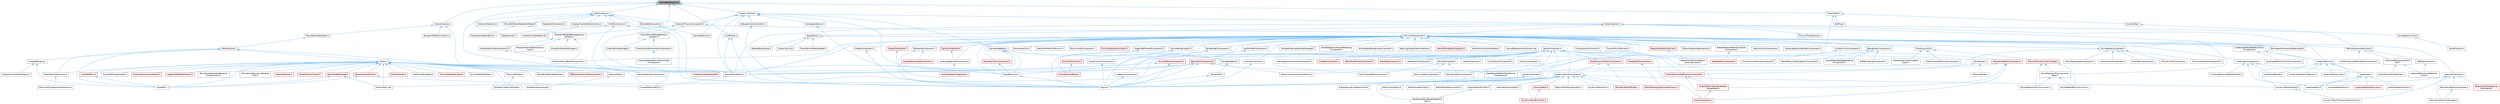 digraph "OnlineReplStructs.h"
{
 // INTERACTIVE_SVG=YES
 // LATEX_PDF_SIZE
  bgcolor="transparent";
  edge [fontname=Helvetica,fontsize=10,labelfontname=Helvetica,labelfontsize=10];
  node [fontname=Helvetica,fontsize=10,shape=box,height=0.2,width=0.4];
  Node1 [id="Node000001",label="OnlineReplStructs.h",height=0.2,width=0.4,color="gray40", fillcolor="grey60", style="filled", fontcolor="black",tooltip=" "];
  Node1 -> Node2 [id="edge1_Node000001_Node000002",dir="back",color="steelblue1",style="solid",tooltip=" "];
  Node2 [id="Node000002",label="DataChannel.h",height=0.2,width=0.4,color="grey40", fillcolor="white", style="filled",URL="$df/ded/DataChannel_8h.html",tooltip=" "];
  Node1 -> Node3 [id="edge2_Node000001_Node000003",dir="back",color="steelblue1",style="solid",tooltip=" "];
  Node3 [id="Node000003",label="EngineSharedPCH.h",height=0.2,width=0.4,color="grey40", fillcolor="white", style="filled",URL="$dc/dbb/EngineSharedPCH_8h.html",tooltip=" "];
  Node3 -> Node4 [id="edge3_Node000003_Node000004",dir="back",color="steelblue1",style="solid",tooltip=" "];
  Node4 [id="Node000004",label="UnrealEdSharedPCH.h",height=0.2,width=0.4,color="grey40", fillcolor="white", style="filled",URL="$d1/de6/UnrealEdSharedPCH_8h.html",tooltip=" "];
  Node1 -> Node5 [id="edge4_Node000001_Node000005",dir="back",color="steelblue1",style="solid",tooltip=" "];
  Node5 [id="Node000005",label="GameInstance.h",height=0.2,width=0.4,color="grey40", fillcolor="white", style="filled",URL="$df/d77/GameInstance_8h.html",tooltip=" "];
  Node5 -> Node6 [id="edge5_Node000005_Node000006",dir="back",color="steelblue1",style="solid",tooltip=" "];
  Node6 [id="Node000006",label="BlueprintPlatformLibrary.h",height=0.2,width=0.4,color="grey40", fillcolor="white", style="filled",URL="$da/d13/BlueprintPlatformLibrary_8h.html",tooltip=" "];
  Node5 -> Node3 [id="edge6_Node000005_Node000003",dir="back",color="steelblue1",style="solid",tooltip=" "];
  Node5 -> Node7 [id="edge7_Node000005_Node000007",dir="back",color="steelblue1",style="solid",tooltip=" "];
  Node7 [id="Node000007",label="PlayInEditorDataTypes.h",height=0.2,width=0.4,color="grey40", fillcolor="white", style="filled",URL="$d4/d0c/PlayInEditorDataTypes_8h.html",tooltip=" "];
  Node7 -> Node8 [id="edge8_Node000007_Node000008",dir="back",color="steelblue1",style="solid",tooltip=" "];
  Node8 [id="Node000008",label="EditorEngine.h",height=0.2,width=0.4,color="grey40", fillcolor="white", style="filled",URL="$da/d0c/EditorEngine_8h.html",tooltip=" "];
  Node8 -> Node9 [id="edge9_Node000008_Node000009",dir="back",color="steelblue1",style="solid",tooltip=" "];
  Node9 [id="Node000009",label="BookMarkTypeActions.h",height=0.2,width=0.4,color="grey40", fillcolor="white", style="filled",URL="$d0/d2f/BookMarkTypeActions_8h.html",tooltip=" "];
  Node9 -> Node10 [id="edge10_Node000009_Node000010",dir="back",color="steelblue1",style="solid",tooltip=" "];
  Node10 [id="Node000010",label="BookmarkSingleViewportActions.h",height=0.2,width=0.4,color="grey40", fillcolor="white", style="filled",URL="$d3/dd5/BookmarkSingleViewportActions_8h.html",tooltip=" "];
  Node8 -> Node11 [id="edge11_Node000008_Node000011",dir="back",color="steelblue1",style="solid",tooltip=" "];
  Node11 [id="Node000011",label="Editor.h",height=0.2,width=0.4,color="grey40", fillcolor="white", style="filled",URL="$de/d6e/Editor_8h.html",tooltip=" "];
  Node11 -> Node12 [id="edge12_Node000011_Node000012",dir="back",color="steelblue1",style="solid",tooltip=" "];
  Node12 [id="Node000012",label="AnimGraphNode_Base.h",height=0.2,width=0.4,color="red", fillcolor="#FFF0F0", style="filled",URL="$d0/dfb/AnimGraphNode__Base_8h.html",tooltip=" "];
  Node11 -> Node104 [id="edge13_Node000011_Node000104",dir="back",color="steelblue1",style="solid",tooltip=" "];
  Node104 [id="Node000104",label="AnimNodeEditModes.h",height=0.2,width=0.4,color="grey40", fillcolor="white", style="filled",URL="$db/dde/AnimNodeEditModes_8h.html",tooltip=" "];
  Node11 -> Node9 [id="edge14_Node000011_Node000009",dir="back",color="steelblue1",style="solid",tooltip=" "];
  Node11 -> Node105 [id="edge15_Node000011_Node000105",dir="back",color="steelblue1",style="solid",tooltip=" "];
  Node105 [id="Node000105",label="BrushBuilderDragDropOp.h",height=0.2,width=0.4,color="grey40", fillcolor="white", style="filled",URL="$d9/d56/BrushBuilderDragDropOp_8h.html",tooltip=" "];
  Node11 -> Node106 [id="edge16_Node000011_Node000106",dir="back",color="steelblue1",style="solid",tooltip=" "];
  Node106 [id="Node000106",label="DisplayClusterObjectRef.h",height=0.2,width=0.4,color="red", fillcolor="#FFF0F0", style="filled",URL="$d9/d87/DisplayClusterObjectRef_8h.html",tooltip=" "];
  Node11 -> Node114 [id="edge17_Node000011_Node000114",dir="back",color="steelblue1",style="solid",tooltip=" "];
  Node114 [id="Node000114",label="EdModeInteractiveToolsContext.h",height=0.2,width=0.4,color="red", fillcolor="#FFF0F0", style="filled",URL="$d7/da4/EdModeInteractiveToolsContext_8h.html",tooltip=" "];
  Node11 -> Node117 [id="edge18_Node000011_Node000117",dir="back",color="steelblue1",style="solid",tooltip=" "];
  Node117 [id="Node000117",label="EditorModeManager.h",height=0.2,width=0.4,color="red", fillcolor="#FFF0F0", style="filled",URL="$d9/dca/EditorModeManager_8h.html",tooltip=" "];
  Node117 -> Node116 [id="edge19_Node000117_Node000116",dir="back",color="steelblue1",style="solid",tooltip=" "];
  Node116 [id="Node000116",label="FractureTool.cpp",height=0.2,width=0.4,color="grey40", fillcolor="white", style="filled",URL="$dc/d9a/FractureTool_8cpp.html",tooltip=" "];
  Node117 -> Node121 [id="edge20_Node000117_Node000121",dir="back",color="steelblue1",style="solid",tooltip=" "];
  Node121 [id="Node000121",label="UnrealEd.h",height=0.2,width=0.4,color="grey40", fillcolor="white", style="filled",URL="$d2/d5f/UnrealEd_8h.html",tooltip=" "];
  Node11 -> Node124 [id="edge21_Node000011_Node000124",dir="back",color="steelblue1",style="solid",tooltip=" "];
  Node124 [id="Node000124",label="EditorViewportClient.h",height=0.2,width=0.4,color="red", fillcolor="#FFF0F0", style="filled",URL="$d4/d41/EditorViewportClient_8h.html",tooltip=" "];
  Node124 -> Node121 [id="edge22_Node000124_Node000121",dir="back",color="steelblue1",style="solid",tooltip=" "];
  Node124 -> Node4 [id="edge23_Node000124_Node000004",dir="back",color="steelblue1",style="solid",tooltip=" "];
  Node11 -> Node144 [id="edge24_Node000011_Node000144",dir="back",color="steelblue1",style="solid",tooltip=" "];
  Node144 [id="Node000144",label="ExportTextDragDropOp.h",height=0.2,width=0.4,color="grey40", fillcolor="white", style="filled",URL="$de/d5c/ExportTextDragDropOp_8h.html",tooltip=" "];
  Node11 -> Node145 [id="edge25_Node000011_Node000145",dir="back",color="steelblue1",style="solid",tooltip=" "];
  Node145 [id="Node000145",label="ExternalDirtyActorsTracker.h",height=0.2,width=0.4,color="red", fillcolor="#FFF0F0", style="filled",URL="$db/d89/ExternalDirtyActorsTracker_8h.html",tooltip=" "];
  Node11 -> Node116 [id="edge26_Node000011_Node000116",dir="back",color="steelblue1",style="solid",tooltip=" "];
  Node11 -> Node164 [id="edge27_Node000011_Node000164",dir="back",color="steelblue1",style="solid",tooltip=" "];
  Node164 [id="Node000164",label="GameModeInfoCustomizer.h",height=0.2,width=0.4,color="grey40", fillcolor="white", style="filled",URL="$d5/df3/GameModeInfoCustomizer_8h.html",tooltip=" "];
  Node11 -> Node165 [id="edge28_Node000011_Node000165",dir="back",color="steelblue1",style="solid",tooltip=" "];
  Node165 [id="Node000165",label="LegacyEdModeInterfaces.h",height=0.2,width=0.4,color="red", fillcolor="#FFF0F0", style="filled",URL="$da/d0a/LegacyEdModeInterfaces_8h.html",tooltip=" "];
  Node11 -> Node172 [id="edge29_Node000011_Node000172",dir="back",color="steelblue1",style="solid",tooltip=" "];
  Node172 [id="Node000172",label="MovieSceneDirectorBlueprint\lConditionUtils.h",height=0.2,width=0.4,color="grey40", fillcolor="white", style="filled",URL="$d4/d8a/MovieSceneDirectorBlueprintConditionUtils_8h.html",tooltip=" "];
  Node11 -> Node173 [id="edge30_Node000011_Node000173",dir="back",color="steelblue1",style="solid",tooltip=" "];
  Node173 [id="Node000173",label="MovieSceneDynamicBinding\lUtils.h",height=0.2,width=0.4,color="grey40", fillcolor="white", style="filled",URL="$df/dce/MovieSceneDynamicBindingUtils_8h.html",tooltip=" "];
  Node11 -> Node174 [id="edge31_Node000011_Node000174",dir="back",color="steelblue1",style="solid",tooltip=" "];
  Node174 [id="Node000174",label="PersonaModule.h",height=0.2,width=0.4,color="red", fillcolor="#FFF0F0", style="filled",URL="$de/d74/PersonaModule_8h.html",tooltip=" "];
  Node11 -> Node176 [id="edge32_Node000011_Node000176",dir="back",color="steelblue1",style="solid",tooltip=" "];
  Node176 [id="Node000176",label="SGraphPinNumSlider.h",height=0.2,width=0.4,color="red", fillcolor="#FFF0F0", style="filled",URL="$d5/d00/SGraphPinNumSlider_8h.html",tooltip=" "];
  Node11 -> Node178 [id="edge33_Node000011_Node000178",dir="back",color="steelblue1",style="solid",tooltip=" "];
  Node178 [id="Node000178",label="SGraphPinVector2DSlider.h",height=0.2,width=0.4,color="grey40", fillcolor="white", style="filled",URL="$d7/d05/SGraphPinVector2DSlider_8h.html",tooltip=" "];
  Node11 -> Node179 [id="edge34_Node000011_Node000179",dir="back",color="steelblue1",style="solid",tooltip=" "];
  Node179 [id="Node000179",label="SGraphPinVectorSlider.h",height=0.2,width=0.4,color="grey40", fillcolor="white", style="filled",URL="$dc/d38/SGraphPinVectorSlider_8h.html",tooltip=" "];
  Node11 -> Node180 [id="edge35_Node000011_Node000180",dir="back",color="steelblue1",style="solid",tooltip=" "];
  Node180 [id="Node000180",label="SVector2DSlider.h",height=0.2,width=0.4,color="grey40", fillcolor="white", style="filled",URL="$de/d67/SVector2DSlider_8h.html",tooltip=" "];
  Node180 -> Node178 [id="edge36_Node000180_Node000178",dir="back",color="steelblue1",style="solid",tooltip=" "];
  Node11 -> Node181 [id="edge37_Node000011_Node000181",dir="back",color="steelblue1",style="solid",tooltip=" "];
  Node181 [id="Node000181",label="SVector4Slider.h",height=0.2,width=0.4,color="red", fillcolor="#FFF0F0", style="filled",URL="$d4/dec/SVector4Slider_8h.html",tooltip=" "];
  Node11 -> Node183 [id="edge38_Node000011_Node000183",dir="back",color="steelblue1",style="solid",tooltip=" "];
  Node183 [id="Node000183",label="SVectorSlider.h",height=0.2,width=0.4,color="grey40", fillcolor="white", style="filled",URL="$d2/db5/SVectorSlider_8h.html",tooltip=" "];
  Node183 -> Node179 [id="edge39_Node000183_Node000179",dir="back",color="steelblue1",style="solid",tooltip=" "];
  Node11 -> Node184 [id="edge40_Node000011_Node000184",dir="back",color="steelblue1",style="solid",tooltip=" "];
  Node184 [id="Node000184",label="SubTrackEditorBase.h",height=0.2,width=0.4,color="grey40", fillcolor="white", style="filled",URL="$db/d33/SubTrackEditorBase_8h.html",tooltip=" "];
  Node11 -> Node121 [id="edge41_Node000011_Node000121",dir="back",color="steelblue1",style="solid",tooltip=" "];
  Node11 -> Node185 [id="edge42_Node000011_Node000185",dir="back",color="steelblue1",style="solid",tooltip=" "];
  Node185 [id="Node000185",label="UnrealEdMisc.h",height=0.2,width=0.4,color="red", fillcolor="#FFF0F0", style="filled",URL="$da/d70/UnrealEdMisc_8h.html",tooltip=" "];
  Node185 -> Node121 [id="edge43_Node000185_Node000121",dir="back",color="steelblue1",style="solid",tooltip=" "];
  Node11 -> Node4 [id="edge44_Node000011_Node000004",dir="back",color="steelblue1",style="solid",tooltip=" "];
  Node8 -> Node121 [id="edge45_Node000008_Node000121",dir="back",color="steelblue1",style="solid",tooltip=" "];
  Node8 -> Node244 [id="edge46_Node000008_Node000244",dir="back",color="steelblue1",style="solid",tooltip=" "];
  Node244 [id="Node000244",label="UnrealEdEngine.h",height=0.2,width=0.4,color="grey40", fillcolor="white", style="filled",URL="$d2/d51/UnrealEdEngine_8h.html",tooltip=" "];
  Node244 -> Node245 [id="edge47_Node000244_Node000245",dir="back",color="steelblue1",style="solid",tooltip=" "];
  Node245 [id="Node000245",label="DisplayClusterEditorEngine.h",height=0.2,width=0.4,color="grey40", fillcolor="white", style="filled",URL="$d3/d58/DisplayClusterEditorEngine_8h.html",tooltip=" "];
  Node244 -> Node121 [id="edge48_Node000244_Node000121",dir="back",color="steelblue1",style="solid",tooltip=" "];
  Node8 -> Node4 [id="edge49_Node000008_Node000004",dir="back",color="steelblue1",style="solid",tooltip=" "];
  Node1 -> Node246 [id="edge50_Node000001_Node000246",dir="back",color="steelblue1",style="solid",tooltip=" "];
  Node246 [id="Node000246",label="LocalPlayer.h",height=0.2,width=0.4,color="grey40", fillcolor="white", style="filled",URL="$d9/d4a/LocalPlayer_8h.html",tooltip=" "];
  Node246 -> Node247 [id="edge51_Node000246_Node000247",dir="back",color="steelblue1",style="solid",tooltip=" "];
  Node247 [id="Node000247",label="Engine.h",height=0.2,width=0.4,color="grey40", fillcolor="white", style="filled",URL="$d1/d34/Public_2Engine_8h.html",tooltip=" "];
  Node246 -> Node3 [id="edge52_Node000246_Node000003",dir="back",color="steelblue1",style="solid",tooltip=" "];
  Node1 -> Node248 [id="edge53_Node000001_Node000248",dir="back",color="steelblue1",style="solid",tooltip=" "];
  Node248 [id="Node000248",label="NetConnection.h",height=0.2,width=0.4,color="grey40", fillcolor="white", style="filled",URL="$d6/d03/NetConnection_8h.html",tooltip=" "];
  Node248 -> Node249 [id="edge54_Node000248_Node000249",dir="back",color="steelblue1",style="solid",tooltip=" "];
  Node249 [id="Node000249",label="ChildConnection.h",height=0.2,width=0.4,color="grey40", fillcolor="white", style="filled",URL="$de/dea/ChildConnection_8h.html",tooltip=" "];
  Node249 -> Node2 [id="edge55_Node000249_Node000002",dir="back",color="steelblue1",style="solid",tooltip=" "];
  Node249 -> Node247 [id="edge56_Node000249_Node000247",dir="back",color="steelblue1",style="solid",tooltip=" "];
  Node249 -> Node3 [id="edge57_Node000249_Node000003",dir="back",color="steelblue1",style="solid",tooltip=" "];
  Node248 -> Node250 [id="edge58_Node000248_Node000250",dir="back",color="steelblue1",style="solid",tooltip=" "];
  Node250 [id="Node000250",label="DemoNetConnection.h",height=0.2,width=0.4,color="grey40", fillcolor="white", style="filled",URL="$d7/d81/DemoNetConnection_8h.html",tooltip=" "];
  Node250 -> Node251 [id="edge59_Node000250_Node000251",dir="back",color="steelblue1",style="solid",tooltip=" "];
  Node251 [id="Node000251",label="DemoNetDriver.h",height=0.2,width=0.4,color="grey40", fillcolor="white", style="filled",URL="$df/df9/DemoNetDriver_8h.html",tooltip=" "];
  Node248 -> Node252 [id="edge60_Node000248_Node000252",dir="back",color="steelblue1",style="solid",tooltip=" "];
  Node252 [id="Node000252",label="DisplayClusterNetConnection.h",height=0.2,width=0.4,color="grey40", fillcolor="white", style="filled",URL="$d0/df0/DisplayClusterNetConnection_8h.html",tooltip=" "];
  Node252 -> Node253 [id="edge61_Node000252_Node000253",dir="back",color="steelblue1",style="solid",tooltip=" "];
  Node253 [id="Node000253",label="DisplayClusterNetDriver.h",height=0.2,width=0.4,color="grey40", fillcolor="white", style="filled",URL="$db/de1/DisplayClusterNetDriver_8h.html",tooltip=" "];
  Node248 -> Node247 [id="edge62_Node000248_Node000247",dir="back",color="steelblue1",style="solid",tooltip=" "];
  Node248 -> Node3 [id="edge63_Node000248_Node000003",dir="back",color="steelblue1",style="solid",tooltip=" "];
  Node248 -> Node254 [id="edge64_Node000248_Node000254",dir="back",color="steelblue1",style="solid",tooltip=" "];
  Node254 [id="Node000254",label="NetworkObjectList.h",height=0.2,width=0.4,color="grey40", fillcolor="white", style="filled",URL="$d5/d6a/NetworkObjectList_8h.html",tooltip=" "];
  Node248 -> Node255 [id="edge65_Node000248_Node000255",dir="back",color="steelblue1",style="solid",tooltip=" "];
  Node255 [id="Node000255",label="NetworkPhysicsComponent.h",height=0.2,width=0.4,color="grey40", fillcolor="white", style="filled",URL="$d5/dcb/NetworkPhysicsComponent_8h.html",tooltip=" "];
  Node255 -> Node256 [id="edge66_Node000255_Node000256",dir="back",color="steelblue1",style="solid",tooltip=" "];
  Node256 [id="Node000256",label="ChaosSimModuleManagerAsync\lCallback.h",height=0.2,width=0.4,color="grey40", fillcolor="white", style="filled",URL="$d7/dd0/ChaosSimModuleManagerAsyncCallback_8h.html",tooltip=" "];
  Node256 -> Node257 [id="edge67_Node000256_Node000257",dir="back",color="steelblue1",style="solid",tooltip=" "];
  Node257 [id="Node000257",label="ChaosSimModuleManager.h",height=0.2,width=0.4,color="grey40", fillcolor="white", style="filled",URL="$d7/dd1/ChaosSimModuleManager_8h.html",tooltip=" "];
  Node256 -> Node258 [id="edge68_Node000256_Node000258",dir="back",color="steelblue1",style="solid",tooltip=" "];
  Node258 [id="Node000258",label="ModularVehicleBaseComponent.h",height=0.2,width=0.4,color="grey40", fillcolor="white", style="filled",URL="$d3/dc7/ModularVehicleBaseComponent_8h.html",tooltip=" "];
  Node256 -> Node259 [id="edge69_Node000256_Node000259",dir="back",color="steelblue1",style="solid",tooltip=" "];
  Node259 [id="Node000259",label="ModularVehicleDefaultAsync\lInput.h",height=0.2,width=0.4,color="grey40", fillcolor="white", style="filled",URL="$d5/df8/ModularVehicleDefaultAsyncInput_8h.html",tooltip=" "];
  Node256 -> Node260 [id="edge70_Node000256_Node000260",dir="back",color="steelblue1",style="solid",tooltip=" "];
  Node260 [id="Node000260",label="ModularVehicleSimulationCU.h",height=0.2,width=0.4,color="grey40", fillcolor="white", style="filled",URL="$d8/d61/ModularVehicleSimulationCU_8h.html",tooltip=" "];
  Node260 -> Node258 [id="edge71_Node000260_Node000258",dir="back",color="steelblue1",style="solid",tooltip=" "];
  Node255 -> Node261 [id="edge72_Node000255_Node000261",dir="back",color="steelblue1",style="solid",tooltip=" "];
  Node261 [id="Node000261",label="ChaosVehicleManagerAsync\lCallback.h",height=0.2,width=0.4,color="grey40", fillcolor="white", style="filled",URL="$d4/dea/ChaosVehicleManagerAsyncCallback_8h.html",tooltip=" "];
  Node261 -> Node262 [id="edge73_Node000261_Node000262",dir="back",color="steelblue1",style="solid",tooltip=" "];
  Node262 [id="Node000262",label="ChaosVehicleManager.h",height=0.2,width=0.4,color="grey40", fillcolor="white", style="filled",URL="$d3/d70/ChaosVehicleManager_8h.html",tooltip=" "];
  Node261 -> Node263 [id="edge74_Node000261_Node000263",dir="back",color="steelblue1",style="solid",tooltip=" "];
  Node263 [id="Node000263",label="ChaosVehicleMovementComponent.h",height=0.2,width=0.4,color="grey40", fillcolor="white", style="filled",URL="$dc/dfc/ChaosVehicleMovementComponent_8h.html",tooltip=" "];
  Node263 -> Node264 [id="edge75_Node000263_Node000264",dir="back",color="steelblue1",style="solid",tooltip=" "];
  Node264 [id="Node000264",label="ChaosWheeledVehicleMovement\lComponent.h",height=0.2,width=0.4,color="grey40", fillcolor="white", style="filled",URL="$dc/d77/ChaosWheeledVehicleMovementComponent_8h.html",tooltip=" "];
  Node255 -> Node265 [id="edge76_Node000255_Node000265",dir="back",color="steelblue1",style="solid",tooltip=" "];
  Node265 [id="Node000265",label="MoverNetworkPhysicsLiaison\lBase.h",height=0.2,width=0.4,color="grey40", fillcolor="white", style="filled",URL="$d6/d54/MoverNetworkPhysicsLiaisonBase_8h.html",tooltip=" "];
  Node265 -> Node266 [id="edge77_Node000265_Node000266",dir="back",color="steelblue1",style="solid",tooltip=" "];
  Node266 [id="Node000266",label="MoverNetworkPhysicsLiaison.h",height=0.2,width=0.4,color="grey40", fillcolor="white", style="filled",URL="$d7/d6a/MoverNetworkPhysicsLiaison_8h.html",tooltip=" "];
  Node265 -> Node267 [id="edge78_Node000265_Node000267",dir="back",color="steelblue1",style="solid",tooltip=" "];
  Node267 [id="Node000267",label="MoverPathedPhysicsLiaison.h",height=0.2,width=0.4,color="grey40", fillcolor="white", style="filled",URL="$d8/d2d/MoverPathedPhysicsLiaison_8h.html",tooltip=" "];
  Node248 -> Node268 [id="edge79_Node000248_Node000268",dir="back",color="steelblue1",style="solid",tooltip=" "];
  Node268 [id="Node000268",label="ReplayNetConnection.h",height=0.2,width=0.4,color="grey40", fillcolor="white", style="filled",URL="$d8/dc8/ReplayNetConnection_8h.html",tooltip=" "];
  Node248 -> Node269 [id="edge80_Node000248_Node000269",dir="back",color="steelblue1",style="solid",tooltip=" "];
  Node269 [id="Node000269",label="StructNetTokenDataStoreHelper.h",height=0.2,width=0.4,color="grey40", fillcolor="white", style="filled",URL="$d2/d63/StructNetTokenDataStoreHelper_8h.html",tooltip=" "];
  Node269 -> Node256 [id="edge81_Node000269_Node000256",dir="back",color="steelblue1",style="solid",tooltip=" "];
  Node269 -> Node270 [id="edge82_Node000269_Node000270",dir="back",color="steelblue1",style="solid",tooltip=" "];
  Node270 [id="Node000270",label="ModuleInputTokenStore.h",height=0.2,width=0.4,color="grey40", fillcolor="white", style="filled",URL="$d9/d7e/ModuleInputTokenStore_8h.html",tooltip=" "];
  Node1 -> Node271 [id="edge83_Node000001_Node000271",dir="back",color="steelblue1",style="solid",tooltip=" "];
  Node271 [id="Node000271",label="PlayerController.h",height=0.2,width=0.4,color="grey40", fillcolor="white", style="filled",URL="$db/db4/PlayerController_8h.html",tooltip=" "];
  Node271 -> Node272 [id="edge84_Node000271_Node000272",dir="back",color="steelblue1",style="solid",tooltip=" "];
  Node272 [id="Node000272",label="BodyInstance.h",height=0.2,width=0.4,color="grey40", fillcolor="white", style="filled",URL="$d3/d42/BodyInstance_8h.html",tooltip=" "];
  Node272 -> Node273 [id="edge85_Node000272_Node000273",dir="back",color="steelblue1",style="solid",tooltip=" "];
  Node273 [id="Node000273",label="BodySetup.h",height=0.2,width=0.4,color="grey40", fillcolor="white", style="filled",URL="$d8/d7b/BodySetup_8h.html",tooltip=" "];
  Node273 -> Node274 [id="edge86_Node000273_Node000274",dir="back",color="steelblue1",style="solid",tooltip=" "];
  Node274 [id="Node000274",label="ChaosCooking.h",height=0.2,width=0.4,color="grey40", fillcolor="white", style="filled",URL="$de/d88/ChaosCooking_8h.html",tooltip=" "];
  Node273 -> Node275 [id="edge87_Node000273_Node000275",dir="back",color="steelblue1",style="solid",tooltip=" "];
  Node275 [id="Node000275",label="ChaosDerivedDataReader.h",height=0.2,width=0.4,color="grey40", fillcolor="white", style="filled",URL="$de/d70/ChaosDerivedDataReader_8h.html",tooltip=" "];
  Node273 -> Node276 [id="edge88_Node000273_Node000276",dir="back",color="steelblue1",style="solid",tooltip=" "];
  Node276 [id="Node000276",label="DynamicMeshComponent.h",height=0.2,width=0.4,color="grey40", fillcolor="white", style="filled",URL="$d8/d66/DynamicMeshComponent_8h.html",tooltip=" "];
  Node276 -> Node277 [id="edge89_Node000276_Node000277",dir="back",color="steelblue1",style="solid",tooltip=" "];
  Node277 [id="Node000277",label="DataflowEditorWeightMapPaint\lTool.h",height=0.2,width=0.4,color="grey40", fillcolor="white", style="filled",URL="$db/d46/DataflowEditorWeightMapPaintTool_8h.html",tooltip=" "];
  Node276 -> Node278 [id="edge90_Node000276_Node000278",dir="back",color="steelblue1",style="solid",tooltip=" "];
  Node278 [id="Node000278",label="DeformMeshPolygonsTool.h",height=0.2,width=0.4,color="grey40", fillcolor="white", style="filled",URL="$db/d72/DeformMeshPolygonsTool_8h.html",tooltip=" "];
  Node276 -> Node279 [id="edge91_Node000276_Node000279",dir="back",color="steelblue1",style="solid",tooltip=" "];
  Node279 [id="Node000279",label="DynamicMeshActor.h",height=0.2,width=0.4,color="grey40", fillcolor="white", style="filled",URL="$d1/d71/DynamicMeshActor_8h.html",tooltip=" "];
  Node276 -> Node280 [id="edge92_Node000276_Node000280",dir="back",color="steelblue1",style="solid",tooltip=" "];
  Node280 [id="Node000280",label="DynamicMeshBrushTool.h",height=0.2,width=0.4,color="red", fillcolor="#FFF0F0", style="filled",URL="$da/d04/DynamicMeshBrushTool_8h.html",tooltip=" "];
  Node276 -> Node284 [id="edge93_Node000276_Node000284",dir="back",color="steelblue1",style="solid",tooltip=" "];
  Node284 [id="Node000284",label="DynamicMeshSelector.h",height=0.2,width=0.4,color="grey40", fillcolor="white", style="filled",URL="$dc/d01/DynamicMeshSelector_8h.html",tooltip=" "];
  Node284 -> Node285 [id="edge94_Node000284_Node000285",dir="back",color="steelblue1",style="solid",tooltip=" "];
  Node285 [id="Node000285",label="DynamicMeshPolygroupTransformer.h",height=0.2,width=0.4,color="grey40", fillcolor="white", style="filled",URL="$dc/db2/DynamicMeshPolygroupTransformer_8h.html",tooltip=" "];
  Node276 -> Node286 [id="edge95_Node000276_Node000286",dir="back",color="steelblue1",style="solid",tooltip=" "];
  Node286 [id="Node000286",label="EditUVIslandsTool.h",height=0.2,width=0.4,color="grey40", fillcolor="white", style="filled",URL="$d0/de4/EditUVIslandsTool_8h.html",tooltip=" "];
  Node276 -> Node287 [id="edge96_Node000276_Node000287",dir="back",color="steelblue1",style="solid",tooltip=" "];
  Node287 [id="Node000287",label="MeshGroupPaintTool.h",height=0.2,width=0.4,color="grey40", fillcolor="white", style="filled",URL="$dd/d04/MeshGroupPaintTool_8h.html",tooltip=" "];
  Node276 -> Node288 [id="edge97_Node000276_Node000288",dir="back",color="steelblue1",style="solid",tooltip=" "];
  Node288 [id="Node000288",label="MeshRenderBufferSet.h",height=0.2,width=0.4,color="red", fillcolor="#FFF0F0", style="filled",URL="$de/dc2/MeshRenderBufferSet_8h.html",tooltip=" "];
  Node276 -> Node290 [id="edge98_Node000276_Node000290",dir="back",color="steelblue1",style="solid",tooltip=" "];
  Node290 [id="Node000290",label="MeshSpaceDeformerTool.h",height=0.2,width=0.4,color="grey40", fillcolor="white", style="filled",URL="$d7/dc8/MeshSpaceDeformerTool_8h.html",tooltip=" "];
  Node276 -> Node291 [id="edge99_Node000276_Node000291",dir="back",color="steelblue1",style="solid",tooltip=" "];
  Node291 [id="Node000291",label="MeshTopologySelectionMechanic.h",height=0.2,width=0.4,color="red", fillcolor="#FFF0F0", style="filled",URL="$d5/d15/MeshTopologySelectionMechanic_8h.html",tooltip=" "];
  Node276 -> Node294 [id="edge100_Node000276_Node000294",dir="back",color="steelblue1",style="solid",tooltip=" "];
  Node294 [id="Node000294",label="MeshVertexPaintTool.h",height=0.2,width=0.4,color="grey40", fillcolor="white", style="filled",URL="$db/d74/MeshVertexPaintTool_8h.html",tooltip=" "];
  Node294 -> Node277 [id="edge101_Node000294_Node000277",dir="back",color="steelblue1",style="solid",tooltip=" "];
  Node276 -> Node295 [id="edge102_Node000276_Node000295",dir="back",color="steelblue1",style="solid",tooltip=" "];
  Node295 [id="Node000295",label="MeshVertexSculptTool.h",height=0.2,width=0.4,color="grey40", fillcolor="white", style="filled",URL="$dc/da6/MeshVertexSculptTool_8h.html",tooltip=" "];
  Node276 -> Node296 [id="edge103_Node000276_Node000296",dir="back",color="steelblue1",style="solid",tooltip=" "];
  Node296 [id="Node000296",label="PreviewMesh.h",height=0.2,width=0.4,color="red", fillcolor="#FFF0F0", style="filled",URL="$d6/d30/PreviewMesh_8h.html",tooltip=" "];
  Node296 -> Node280 [id="edge104_Node000296_Node000280",dir="back",color="steelblue1",style="solid",tooltip=" "];
  Node276 -> Node348 [id="edge105_Node000276_Node000348",dir="back",color="steelblue1",style="solid",tooltip=" "];
  Node348 [id="Node000348",label="SceneGeometrySpatialCache.h",height=0.2,width=0.4,color="grey40", fillcolor="white", style="filled",URL="$d6/d6f/SceneGeometrySpatialCache_8h.html",tooltip=" "];
  Node273 -> Node349 [id="edge106_Node000273_Node000349",dir="back",color="steelblue1",style="solid",tooltip=" "];
  Node349 [id="Node000349",label="SkeletalBodySetup.h",height=0.2,width=0.4,color="grey40", fillcolor="white", style="filled",URL="$dc/dbc/SkeletalBodySetup_8h.html",tooltip=" "];
  Node272 -> Node3 [id="edge107_Node000272_Node000003",dir="back",color="steelblue1",style="solid",tooltip=" "];
  Node272 -> Node350 [id="edge108_Node000272_Node000350",dir="back",color="steelblue1",style="solid",tooltip=" "];
  Node350 [id="Node000350",label="ISMComponentDescriptor.h",height=0.2,width=0.4,color="grey40", fillcolor="white", style="filled",URL="$dd/d82/ISMComponentDescriptor_8h.html",tooltip=" "];
  Node350 -> Node351 [id="edge109_Node000350_Node000351",dir="back",color="steelblue1",style="solid",tooltip=" "];
  Node351 [id="Node000351",label="HLODInstancedStaticMeshComponent.h",height=0.2,width=0.4,color="grey40", fillcolor="white", style="filled",URL="$dd/d88/HLODInstancedStaticMeshComponent_8h.html",tooltip=" "];
  Node350 -> Node352 [id="edge110_Node000350_Node000352",dir="back",color="steelblue1",style="solid",tooltip=" "];
  Node352 [id="Node000352",label="ISMPartitionActor.h",height=0.2,width=0.4,color="grey40", fillcolor="white", style="filled",URL="$d8/dac/ISMPartitionActor_8h.html",tooltip=" "];
  Node352 -> Node353 [id="edge111_Node000352_Node000353",dir="back",color="steelblue1",style="solid",tooltip=" "];
  Node353 [id="Node000353",label="InstancedPlacementPartition\lActor.h",height=0.2,width=0.4,color="grey40", fillcolor="white", style="filled",URL="$dd/d43/InstancedPlacementPartitionActor_8h.html",tooltip=" "];
  Node350 -> Node354 [id="edge112_Node000350_Node000354",dir="back",color="steelblue1",style="solid",tooltip=" "];
  Node354 [id="Node000354",label="InstancedPlacementClient\lInfo.h",height=0.2,width=0.4,color="grey40", fillcolor="white", style="filled",URL="$d0/d12/InstancedPlacementClientInfo_8h.html",tooltip=" "];
  Node354 -> Node355 [id="edge113_Node000354_Node000355",dir="back",color="steelblue1",style="solid",tooltip=" "];
  Node355 [id="Node000355",label="EditorPlacementSettings.h",height=0.2,width=0.4,color="grey40", fillcolor="white", style="filled",URL="$dd/daf/EditorPlacementSettings_8h.html",tooltip=" "];
  Node354 -> Node353 [id="edge114_Node000354_Node000353",dir="back",color="steelblue1",style="solid",tooltip=" "];
  Node272 -> Node356 [id="edge115_Node000272_Node000356",dir="back",color="steelblue1",style="solid",tooltip=" "];
  Node356 [id="Node000356",label="LandscapeProxy.h",height=0.2,width=0.4,color="grey40", fillcolor="white", style="filled",URL="$db/dae/LandscapeProxy_8h.html",tooltip=" "];
  Node356 -> Node357 [id="edge116_Node000356_Node000357",dir="back",color="steelblue1",style="solid",tooltip=" "];
  Node357 [id="Node000357",label="Landscape.h",height=0.2,width=0.4,color="grey40", fillcolor="white", style="filled",URL="$d5/dd6/Landscape_8h.html",tooltip=" "];
  Node357 -> Node358 [id="edge117_Node000357_Node000358",dir="back",color="steelblue1",style="solid",tooltip=" "];
  Node358 [id="Node000358",label="LandscapeEdit.h",height=0.2,width=0.4,color="grey40", fillcolor="white", style="filled",URL="$df/d61/LandscapeEdit_8h.html",tooltip=" "];
  Node357 -> Node359 [id="edge118_Node000357_Node000359",dir="back",color="steelblue1",style="solid",tooltip=" "];
  Node359 [id="Node000359",label="LandscapeEditLayer.h",height=0.2,width=0.4,color="grey40", fillcolor="white", style="filled",URL="$d2/d34/LandscapeEditLayer_8h.html",tooltip=" "];
  Node357 -> Node360 [id="edge119_Node000357_Node000360",dir="back",color="steelblue1",style="solid",tooltip=" "];
  Node360 [id="Node000360",label="LandscapeEditorServices.h",height=0.2,width=0.4,color="red", fillcolor="#FFF0F0", style="filled",URL="$d0/de9/LandscapeEditorServices_8h.html",tooltip=" "];
  Node357 -> Node362 [id="edge120_Node000357_Node000362",dir="back",color="steelblue1",style="solid",tooltip=" "];
  Node362 [id="Node000362",label="LandscapeNotification.h",height=0.2,width=0.4,color="grey40", fillcolor="white", style="filled",URL="$d7/de3/LandscapeNotification_8h.html",tooltip=" "];
  Node356 -> Node358 [id="edge121_Node000356_Node000358",dir="back",color="steelblue1",style="solid",tooltip=" "];
  Node356 -> Node363 [id="edge122_Node000356_Node000363",dir="back",color="steelblue1",style="solid",tooltip=" "];
  Node363 [id="Node000363",label="LandscapeRender.h",height=0.2,width=0.4,color="grey40", fillcolor="white", style="filled",URL="$df/d67/LandscapeRender_8h.html",tooltip=" "];
  Node356 -> Node364 [id="edge123_Node000356_Node000364",dir="back",color="steelblue1",style="solid",tooltip=" "];
  Node364 [id="Node000364",label="LandscapeStreamingProxy.h",height=0.2,width=0.4,color="grey40", fillcolor="white", style="filled",URL="$de/d5a/LandscapeStreamingProxy_8h.html",tooltip=" "];
  Node356 -> Node365 [id="edge124_Node000356_Node000365",dir="back",color="steelblue1",style="solid",tooltip=" "];
  Node365 [id="Node000365",label="LandscapeSubsystem.h",height=0.2,width=0.4,color="grey40", fillcolor="white", style="filled",URL="$d7/ddd/LandscapeSubsystem_8h.html",tooltip=" "];
  Node272 -> Node366 [id="edge125_Node000272_Node000366",dir="back",color="steelblue1",style="solid",tooltip=" "];
  Node366 [id="Node000366",label="PhysicsThreadLibrary.h",height=0.2,width=0.4,color="grey40", fillcolor="white", style="filled",URL="$dd/df6/PhysicsThreadLibrary_8h.html",tooltip=" "];
  Node272 -> Node367 [id="edge126_Node000272_Node000367",dir="back",color="steelblue1",style="solid",tooltip=" "];
  Node367 [id="Node000367",label="PrimitiveComponent.h",height=0.2,width=0.4,color="grey40", fillcolor="white", style="filled",URL="$df/d9f/PrimitiveComponent_8h.html",tooltip=" "];
  Node367 -> Node368 [id="edge127_Node000367_Node000368",dir="back",color="steelblue1",style="solid",tooltip=" "];
  Node368 [id="Node000368",label="ActorPrimitiveColorHandler.h",height=0.2,width=0.4,color="grey40", fillcolor="white", style="filled",URL="$d4/d72/ActorPrimitiveColorHandler_8h.html",tooltip=" "];
  Node367 -> Node369 [id="edge128_Node000367_Node000369",dir="back",color="steelblue1",style="solid",tooltip=" "];
  Node369 [id="Node000369",label="ArrowComponent.h",height=0.2,width=0.4,color="grey40", fillcolor="white", style="filled",URL="$db/d35/ArrowComponent_8h.html",tooltip=" "];
  Node369 -> Node247 [id="edge129_Node000369_Node000247",dir="back",color="steelblue1",style="solid",tooltip=" "];
  Node367 -> Node370 [id="edge130_Node000367_Node000370",dir="back",color="steelblue1",style="solid",tooltip=" "];
  Node370 [id="Node000370",label="AsyncRegisterLevelContext.cpp",height=0.2,width=0.4,color="grey40", fillcolor="white", style="filled",URL="$da/df8/AsyncRegisterLevelContext_8cpp.html",tooltip=" "];
  Node367 -> Node371 [id="edge131_Node000367_Node000371",dir="back",color="steelblue1",style="solid",tooltip=" "];
  Node371 [id="Node000371",label="BakedShallowWaterSimulation\lComponent.h",height=0.2,width=0.4,color="grey40", fillcolor="white", style="filled",URL="$d4/dbc/BakedShallowWaterSimulationComponent_8h.html",tooltip=" "];
  Node371 -> Node372 [id="edge132_Node000371_Node000372",dir="back",color="steelblue1",style="solid",tooltip=" "];
  Node372 [id="Node000372",label="WaterBodyComponent.h",height=0.2,width=0.4,color="red", fillcolor="#FFF0F0", style="filled",URL="$db/d59/WaterBodyComponent_8h.html",tooltip=" "];
  Node367 -> Node385 [id="edge133_Node000367_Node000385",dir="back",color="steelblue1",style="solid",tooltip=" "];
  Node385 [id="Node000385",label="BillboardComponent.h",height=0.2,width=0.4,color="grey40", fillcolor="white", style="filled",URL="$db/d72/BillboardComponent_8h.html",tooltip=" "];
  Node385 -> Node386 [id="edge134_Node000385_Node000386",dir="back",color="steelblue1",style="solid",tooltip=" "];
  Node386 [id="Node000386",label="ChaosDeformableSolverActor.h",height=0.2,width=0.4,color="red", fillcolor="#FFF0F0", style="filled",URL="$d2/de9/ChaosDeformableSolverActor_8h.html",tooltip=" "];
  Node385 -> Node247 [id="edge135_Node000385_Node000247",dir="back",color="steelblue1",style="solid",tooltip=" "];
  Node367 -> Node390 [id="edge136_Node000367_Node000390",dir="back",color="steelblue1",style="solid",tooltip=" "];
  Node390 [id="Node000390",label="BrushComponent.h",height=0.2,width=0.4,color="grey40", fillcolor="white", style="filled",URL="$d0/d9c/BrushComponent_8h.html",tooltip=" "];
  Node390 -> Node247 [id="edge137_Node000390_Node000247",dir="back",color="steelblue1",style="solid",tooltip=" "];
  Node390 -> Node348 [id="edge138_Node000390_Node000348",dir="back",color="steelblue1",style="solid",tooltip=" "];
  Node367 -> Node391 [id="edge139_Node000367_Node000391",dir="back",color="steelblue1",style="solid",tooltip=" "];
  Node391 [id="Node000391",label="ClusterUnionComponent.h",height=0.2,width=0.4,color="grey40", fillcolor="white", style="filled",URL="$d0/d16/ClusterUnionComponent_8h.html",tooltip=" "];
  Node391 -> Node392 [id="edge140_Node000391_Node000392",dir="back",color="steelblue1",style="solid",tooltip=" "];
  Node392 [id="Node000392",label="ClusterUnionVehicleComponent.h",height=0.2,width=0.4,color="grey40", fillcolor="white", style="filled",URL="$dd/deb/ClusterUnionVehicleComponent_8h.html",tooltip=" "];
  Node367 -> Node393 [id="edge141_Node000367_Node000393",dir="back",color="steelblue1",style="solid",tooltip=" "];
  Node393 [id="Node000393",label="ComponentCollisionUtil.h",height=0.2,width=0.4,color="grey40", fillcolor="white", style="filled",URL="$d9/d1c/ComponentCollisionUtil_8h.html",tooltip=" "];
  Node367 -> Node394 [id="edge142_Node000367_Node000394",dir="back",color="steelblue1",style="solid",tooltip=" "];
  Node394 [id="Node000394",label="CustomPhysXPayload.h",height=0.2,width=0.4,color="grey40", fillcolor="white", style="filled",URL="$d3/d90/CustomPhysXPayload_8h.html",tooltip=" "];
  Node367 -> Node395 [id="edge143_Node000367_Node000395",dir="back",color="steelblue1",style="solid",tooltip=" "];
  Node395 [id="Node000395",label="DebugDrawComponent.h",height=0.2,width=0.4,color="grey40", fillcolor="white", style="filled",URL="$d9/dae/DebugDrawComponent_8h.html",tooltip=" "];
  Node395 -> Node396 [id="edge144_Node000395_Node000396",dir="back",color="steelblue1",style="solid",tooltip=" "];
  Node396 [id="Node000396",label="EQSRenderingComponent.h",height=0.2,width=0.4,color="grey40", fillcolor="white", style="filled",URL="$df/d63/EQSRenderingComponent_8h.html",tooltip=" "];
  Node395 -> Node397 [id="edge145_Node000395_Node000397",dir="back",color="steelblue1",style="solid",tooltip=" "];
  Node397 [id="Node000397",label="PathedPhysicsDebugDrawComponent.h",height=0.2,width=0.4,color="grey40", fillcolor="white", style="filled",URL="$d9/dd8/PathedPhysicsDebugDrawComponent_8h.html",tooltip=" "];
  Node395 -> Node398 [id="edge146_Node000395_Node000398",dir="back",color="steelblue1",style="solid",tooltip=" "];
  Node398 [id="Node000398",label="SmartObjectDebugRendering\lComponent.h",height=0.2,width=0.4,color="grey40", fillcolor="white", style="filled",URL="$d2/db9/SmartObjectDebugRenderingComponent_8h.html",tooltip=" "];
  Node367 -> Node399 [id="edge147_Node000367_Node000399",dir="back",color="steelblue1",style="solid",tooltip=" "];
  Node399 [id="Node000399",label="DrawFrustumComponent.h",height=0.2,width=0.4,color="grey40", fillcolor="white", style="filled",URL="$db/d24/DrawFrustumComponent_8h.html",tooltip=" "];
  Node399 -> Node247 [id="edge148_Node000399_Node000247",dir="back",color="steelblue1",style="solid",tooltip=" "];
  Node367 -> Node400 [id="edge149_Node000367_Node000400",dir="back",color="steelblue1",style="solid",tooltip=" "];
  Node400 [id="Node000400",label="EditorComponentSourceFactory.h",height=0.2,width=0.4,color="grey40", fillcolor="white", style="filled",URL="$d4/d35/EditorComponentSourceFactory_8h.html",tooltip=" "];
  Node367 -> Node401 [id="edge150_Node000367_Node000401",dir="back",color="steelblue1",style="solid",tooltip=" "];
  Node401 [id="Node000401",label="EditorViewportSelectability.h",height=0.2,width=0.4,color="grey40", fillcolor="white", style="filled",URL="$d0/da6/EditorViewportSelectability_8h.html",tooltip=" "];
  Node367 -> Node402 [id="edge151_Node000367_Node000402",dir="back",color="steelblue1",style="solid",tooltip=" "];
  Node402 [id="Node000402",label="EngineMinimal.h",height=0.2,width=0.4,color="grey40", fillcolor="white", style="filled",URL="$d0/d2c/EngineMinimal_8h.html",tooltip=" "];
  Node402 -> Node247 [id="edge152_Node000402_Node000247",dir="back",color="steelblue1",style="solid",tooltip=" "];
  Node367 -> Node3 [id="edge153_Node000367_Node000003",dir="back",color="steelblue1",style="solid",tooltip=" "];
  Node367 -> Node403 [id="edge154_Node000367_Node000403",dir="back",color="steelblue1",style="solid",tooltip=" "];
  Node403 [id="Node000403",label="FloorQueryUtils.h",height=0.2,width=0.4,color="grey40", fillcolor="white", style="filled",URL="$df/d2a/FloorQueryUtils_8h.html",tooltip=" "];
  Node403 -> Node404 [id="edge155_Node000403_Node000404",dir="back",color="steelblue1",style="solid",tooltip=" "];
  Node404 [id="Node000404",label="ChaosCharacterMoverComponent.h",height=0.2,width=0.4,color="grey40", fillcolor="white", style="filled",URL="$d5/dd2/ChaosCharacterMoverComponent_8h.html",tooltip=" "];
  Node403 -> Node405 [id="edge156_Node000403_Node000405",dir="back",color="steelblue1",style="solid",tooltip=" "];
  Node405 [id="Node000405",label="CharacterMoverSimulation\lTypes.h",height=0.2,width=0.4,color="grey40", fillcolor="white", style="filled",URL="$df/dcc/CharacterMoverSimulationTypes_8h.html",tooltip=" "];
  Node403 -> Node406 [id="edge157_Node000403_Node000406",dir="back",color="steelblue1",style="solid",tooltip=" "];
  Node406 [id="Node000406",label="PhysicsMoverSimulationTypes.h",height=0.2,width=0.4,color="red", fillcolor="#FFF0F0", style="filled",URL="$d1/d2f/PhysicsMoverSimulationTypes_8h.html",tooltip=" "];
  Node406 -> Node266 [id="edge158_Node000406_Node000266",dir="back",color="steelblue1",style="solid",tooltip=" "];
  Node406 -> Node265 [id="edge159_Node000406_Node000265",dir="back",color="steelblue1",style="solid",tooltip=" "];
  Node406 -> Node267 [id="edge160_Node000406_Node000267",dir="back",color="steelblue1",style="solid",tooltip=" "];
  Node367 -> Node413 [id="edge161_Node000367_Node000413",dir="back",color="steelblue1",style="solid",tooltip=" "];
  Node413 [id="Node000413",label="GeometrySelector.h",height=0.2,width=0.4,color="grey40", fillcolor="white", style="filled",URL="$d5/d67/GeometrySelector_8h.html",tooltip=" "];
  Node413 -> Node285 [id="edge162_Node000413_Node000285",dir="back",color="steelblue1",style="solid",tooltip=" "];
  Node413 -> Node284 [id="edge163_Node000413_Node000284",dir="back",color="steelblue1",style="solid",tooltip=" "];
  Node413 -> Node414 [id="edge164_Node000413_Node000414",dir="back",color="steelblue1",style="solid",tooltip=" "];
  Node414 [id="Node000414",label="GeometrySelectionChanges.h",height=0.2,width=0.4,color="grey40", fillcolor="white", style="filled",URL="$d2/d21/GeometrySelectionChanges_8h.html",tooltip=" "];
  Node414 -> Node415 [id="edge165_Node000414_Node000415",dir="back",color="steelblue1",style="solid",tooltip=" "];
  Node415 [id="Node000415",label="GeometrySelectionManager.h",height=0.2,width=0.4,color="grey40", fillcolor="white", style="filled",URL="$d9/d43/GeometrySelectionManager_8h.html",tooltip=" "];
  Node413 -> Node415 [id="edge166_Node000413_Node000415",dir="back",color="steelblue1",style="solid",tooltip=" "];
  Node413 -> Node416 [id="edge167_Node000413_Node000416",dir="back",color="steelblue1",style="solid",tooltip=" "];
  Node416 [id="Node000416",label="SelectionEditInteractive\lCommand.h",height=0.2,width=0.4,color="red", fillcolor="#FFF0F0", style="filled",URL="$d8/db5/SelectionEditInteractiveCommand_8h.html",tooltip=" "];
  Node367 -> Node421 [id="edge168_Node000367_Node000421",dir="back",color="steelblue1",style="solid",tooltip=" "];
  Node421 [id="Node000421",label="GizmoBaseComponent.h",height=0.2,width=0.4,color="grey40", fillcolor="white", style="filled",URL="$db/dfd/GizmoBaseComponent_8h.html",tooltip=" "];
  Node421 -> Node422 [id="edge169_Node000421_Node000422",dir="back",color="steelblue1",style="solid",tooltip=" "];
  Node422 [id="Node000422",label="GizmoArrowComponent.h",height=0.2,width=0.4,color="grey40", fillcolor="white", style="filled",URL="$d9/df9/GizmoArrowComponent_8h.html",tooltip=" "];
  Node421 -> Node423 [id="edge170_Node000421_Node000423",dir="back",color="steelblue1",style="solid",tooltip=" "];
  Node423 [id="Node000423",label="GizmoBoxComponent.h",height=0.2,width=0.4,color="grey40", fillcolor="white", style="filled",URL="$d4/d84/GizmoBoxComponent_8h.html",tooltip=" "];
  Node421 -> Node424 [id="edge171_Node000421_Node000424",dir="back",color="steelblue1",style="solid",tooltip=" "];
  Node424 [id="Node000424",label="GizmoCircleComponent.h",height=0.2,width=0.4,color="grey40", fillcolor="white", style="filled",URL="$d3/d78/GizmoCircleComponent_8h.html",tooltip=" "];
  Node421 -> Node425 [id="edge172_Node000421_Node000425",dir="back",color="steelblue1",style="solid",tooltip=" "];
  Node425 [id="Node000425",label="GizmoLineHandleComponent.h",height=0.2,width=0.4,color="grey40", fillcolor="white", style="filled",URL="$d3/d98/GizmoLineHandleComponent_8h.html",tooltip=" "];
  Node421 -> Node426 [id="edge173_Node000421_Node000426",dir="back",color="steelblue1",style="solid",tooltip=" "];
  Node426 [id="Node000426",label="GizmoRectangleComponent.h",height=0.2,width=0.4,color="grey40", fillcolor="white", style="filled",URL="$d9/ded/GizmoRectangleComponent_8h.html",tooltip=" "];
  Node421 -> Node427 [id="edge174_Node000421_Node000427",dir="back",color="steelblue1",style="solid",tooltip=" "];
  Node427 [id="Node000427",label="ViewAdjustedStaticMeshGizmo\lComponent.h",height=0.2,width=0.4,color="grey40", fillcolor="white", style="filled",URL="$d3/d99/ViewAdjustedStaticMeshGizmoComponent_8h.html",tooltip=" "];
  Node367 -> Node428 [id="edge175_Node000367_Node000428",dir="back",color="steelblue1",style="solid",tooltip=" "];
  Node428 [id="Node000428",label="GizmoRenderingUtil.h",height=0.2,width=0.4,color="grey40", fillcolor="white", style="filled",URL="$d0/d40/GizmoRenderingUtil_8h.html",tooltip=" "];
  Node428 -> Node429 [id="edge176_Node000428_Node000429",dir="back",color="steelblue1",style="solid",tooltip=" "];
  Node429 [id="Node000429",label="GizmoElementBase.h",height=0.2,width=0.4,color="red", fillcolor="#FFF0F0", style="filled",URL="$d5/d19/GizmoElementBase_8h.html",tooltip=" "];
  Node428 -> Node445 [id="edge177_Node000428_Node000445",dir="back",color="steelblue1",style="solid",tooltip=" "];
  Node445 [id="Node000445",label="GizmoViewContext.h",height=0.2,width=0.4,color="red", fillcolor="#FFF0F0", style="filled",URL="$dd/d1a/GizmoViewContext_8h.html",tooltip=" "];
  Node445 -> Node429 [id="edge178_Node000445_Node000429",dir="back",color="steelblue1",style="solid",tooltip=" "];
  Node367 -> Node350 [id="edge179_Node000367_Node000350",dir="back",color="steelblue1",style="solid",tooltip=" "];
  Node367 -> Node447 [id="edge180_Node000367_Node000447",dir="back",color="steelblue1",style="solid",tooltip=" "];
  Node447 [id="Node000447",label="LakeCollisionComponent.h",height=0.2,width=0.4,color="grey40", fillcolor="white", style="filled",URL="$d6/d05/LakeCollisionComponent_8h.html",tooltip=" "];
  Node367 -> Node448 [id="edge181_Node000367_Node000448",dir="back",color="steelblue1",style="solid",tooltip=" "];
  Node448 [id="Node000448",label="LandscapeComponent.h",height=0.2,width=0.4,color="grey40", fillcolor="white", style="filled",URL="$d4/dba/LandscapeComponent_8h.html",tooltip=" "];
  Node448 -> Node357 [id="edge182_Node000448_Node000357",dir="back",color="steelblue1",style="solid",tooltip=" "];
  Node448 -> Node358 [id="edge183_Node000448_Node000358",dir="back",color="steelblue1",style="solid",tooltip=" "];
  Node448 -> Node449 [id="edge184_Node000448_Node000449",dir="back",color="steelblue1",style="solid",tooltip=" "];
  Node449 [id="Node000449",label="LandscapeGrassWeightExporter.h",height=0.2,width=0.4,color="grey40", fillcolor="white", style="filled",URL="$de/d64/LandscapeGrassWeightExporter_8h.html",tooltip=" "];
  Node448 -> Node363 [id="edge185_Node000448_Node000363",dir="back",color="steelblue1",style="solid",tooltip=" "];
  Node367 -> Node450 [id="edge186_Node000367_Node000450",dir="back",color="steelblue1",style="solid",tooltip=" "];
  Node450 [id="Node000450",label="LandscapeGizmoRenderComponent.h",height=0.2,width=0.4,color="grey40", fillcolor="white", style="filled",URL="$d0/d84/LandscapeGizmoRenderComponent_8h.html",tooltip=" "];
  Node367 -> Node451 [id="edge187_Node000367_Node000451",dir="back",color="steelblue1",style="solid",tooltip=" "];
  Node451 [id="Node000451",label="LandscapeHeightfieldCollision\lComponent.h",height=0.2,width=0.4,color="grey40", fillcolor="white", style="filled",URL="$d2/d06/LandscapeHeightfieldCollisionComponent_8h.html",tooltip=" "];
  Node451 -> Node358 [id="edge188_Node000451_Node000358",dir="back",color="steelblue1",style="solid",tooltip=" "];
  Node451 -> Node452 [id="edge189_Node000451_Node000452",dir="back",color="steelblue1",style="solid",tooltip=" "];
  Node452 [id="Node000452",label="LandscapeMeshCollisionComponent.h",height=0.2,width=0.4,color="grey40", fillcolor="white", style="filled",URL="$d0/dab/LandscapeMeshCollisionComponent_8h.html",tooltip=" "];
  Node451 -> Node356 [id="edge190_Node000451_Node000356",dir="back",color="steelblue1",style="solid",tooltip=" "];
  Node367 -> Node453 [id="edge191_Node000367_Node000453",dir="back",color="steelblue1",style="solid",tooltip=" "];
  Node453 [id="Node000453",label="LandscapeSplinesComponent.h",height=0.2,width=0.4,color="grey40", fillcolor="white", style="filled",URL="$d4/d7e/LandscapeSplinesComponent_8h.html",tooltip=" "];
  Node453 -> Node454 [id="edge192_Node000453_Node000454",dir="back",color="steelblue1",style="solid",tooltip=" "];
  Node454 [id="Node000454",label="LandscapeSplineSegment.h",height=0.2,width=0.4,color="red", fillcolor="#FFF0F0", style="filled",URL="$d4/d8d/LandscapeSplineSegment_8h.html",tooltip=" "];
  Node367 -> Node456 [id="edge193_Node000367_Node000456",dir="back",color="steelblue1",style="solid",tooltip=" "];
  Node456 [id="Node000456",label="LineBatchComponent.h",height=0.2,width=0.4,color="grey40", fillcolor="white", style="filled",URL="$d4/dd8/LineBatchComponent_8h.html",tooltip=" "];
  Node456 -> Node247 [id="edge194_Node000456_Node000247",dir="back",color="steelblue1",style="solid",tooltip=" "];
  Node367 -> Node457 [id="edge195_Node000367_Node000457",dir="back",color="steelblue1",style="solid",tooltip=" "];
  Node457 [id="Node000457",label="MaterialBillboardComponent.h",height=0.2,width=0.4,color="grey40", fillcolor="white", style="filled",URL="$d0/d98/MaterialBillboardComponent_8h.html",tooltip=" "];
  Node457 -> Node247 [id="edge196_Node000457_Node000247",dir="back",color="steelblue1",style="solid",tooltip=" "];
  Node367 -> Node458 [id="edge197_Node000367_Node000458",dir="back",color="steelblue1",style="solid",tooltip=" "];
  Node458 [id="Node000458",label="MeshComponent.h",height=0.2,width=0.4,color="grey40", fillcolor="white", style="filled",URL="$dd/d57/MeshComponent_8h.html",tooltip=" "];
  Node458 -> Node459 [id="edge198_Node000458_Node000459",dir="back",color="steelblue1",style="solid",tooltip=" "];
  Node459 [id="Node000459",label="BaseDynamicMeshComponent.h",height=0.2,width=0.4,color="red", fillcolor="#FFF0F0", style="filled",URL="$d3/df4/BaseDynamicMeshComponent_8h.html",tooltip=" "];
  Node459 -> Node276 [id="edge199_Node000459_Node000276",dir="back",color="steelblue1",style="solid",tooltip=" "];
  Node459 -> Node288 [id="edge200_Node000459_Node000288",dir="back",color="steelblue1",style="solid",tooltip=" "];
  Node458 -> Node477 [id="edge201_Node000458_Node000477",dir="back",color="steelblue1",style="solid",tooltip=" "];
  Node477 [id="Node000477",label="BasicElementSet.h",height=0.2,width=0.4,color="grey40", fillcolor="white", style="filled",URL="$de/d31/BasicElementSet_8h.html",tooltip=" "];
  Node477 -> Node478 [id="edge202_Node000477_Node000478",dir="back",color="steelblue1",style="solid",tooltip=" "];
  Node478 [id="Node000478",label="BasicLineSetComponent.h",height=0.2,width=0.4,color="grey40", fillcolor="white", style="filled",URL="$da/d78/BasicLineSetComponent_8h.html",tooltip=" "];
  Node477 -> Node479 [id="edge203_Node000477_Node000479",dir="back",color="steelblue1",style="solid",tooltip=" "];
  Node479 [id="Node000479",label="BasicPointSetComponent.h",height=0.2,width=0.4,color="grey40", fillcolor="white", style="filled",URL="$d4/d5f/BasicPointSetComponent_8h.html",tooltip=" "];
  Node477 -> Node480 [id="edge204_Node000477_Node000480",dir="back",color="steelblue1",style="solid",tooltip=" "];
  Node480 [id="Node000480",label="BasicTriangleSetComponent.h",height=0.2,width=0.4,color="grey40", fillcolor="white", style="filled",URL="$d0/d56/BasicTriangleSetComponent_8h.html",tooltip=" "];
  Node458 -> Node478 [id="edge205_Node000458_Node000478",dir="back",color="steelblue1",style="solid",tooltip=" "];
  Node458 -> Node479 [id="edge206_Node000458_Node000479",dir="back",color="steelblue1",style="solid",tooltip=" "];
  Node458 -> Node480 [id="edge207_Node000458_Node000480",dir="back",color="steelblue1",style="solid",tooltip=" "];
  Node458 -> Node481 [id="edge208_Node000458_Node000481",dir="back",color="steelblue1",style="solid",tooltip=" "];
  Node481 [id="Node000481",label="CableComponent.h",height=0.2,width=0.4,color="grey40", fillcolor="white", style="filled",URL="$d4/dd5/CableComponent_8h.html",tooltip=" "];
  Node458 -> Node482 [id="edge209_Node000458_Node000482",dir="back",color="steelblue1",style="solid",tooltip=" "];
  Node482 [id="Node000482",label="ChaosDeformablePhysicsComponent.h",height=0.2,width=0.4,color="red", fillcolor="#FFF0F0", style="filled",URL="$d3/da9/ChaosDeformablePhysicsComponent_8h.html",tooltip=" "];
  Node482 -> Node486 [id="edge210_Node000482_Node000486",dir="back",color="steelblue1",style="solid",tooltip=" "];
  Node486 [id="Node000486",label="ChaosDeformableTetrahedral\lComponent.h",height=0.2,width=0.4,color="red", fillcolor="#FFF0F0", style="filled",URL="$d3/db3/ChaosDeformableTetrahedralComponent_8h.html",tooltip=" "];
  Node486 -> Node488 [id="edge211_Node000486_Node000488",dir="back",color="steelblue1",style="solid",tooltip=" "];
  Node488 [id="Node000488",label="FleshComponent.h",height=0.2,width=0.4,color="red", fillcolor="#FFF0F0", style="filled",URL="$d0/d29/FleshComponent_8h.html",tooltip=" "];
  Node482 -> Node488 [id="edge212_Node000482_Node000488",dir="back",color="steelblue1",style="solid",tooltip=" "];
  Node458 -> Node486 [id="edge213_Node000458_Node000486",dir="back",color="steelblue1",style="solid",tooltip=" "];
  Node458 -> Node490 [id="edge214_Node000458_Node000490",dir="back",color="steelblue1",style="solid",tooltip=" "];
  Node490 [id="Node000490",label="CustomMeshComponent.h",height=0.2,width=0.4,color="grey40", fillcolor="white", style="filled",URL="$de/d34/CustomMeshComponent_8h.html",tooltip=" "];
  Node458 -> Node402 [id="edge215_Node000458_Node000402",dir="back",color="steelblue1",style="solid",tooltip=" "];
  Node458 -> Node3 [id="edge216_Node000458_Node000003",dir="back",color="steelblue1",style="solid",tooltip=" "];
  Node458 -> Node488 [id="edge217_Node000458_Node000488",dir="back",color="steelblue1",style="solid",tooltip=" "];
  Node458 -> Node491 [id="edge218_Node000458_Node000491",dir="back",color="steelblue1",style="solid",tooltip=" "];
  Node491 [id="Node000491",label="GroomComponent.h",height=0.2,width=0.4,color="grey40", fillcolor="white", style="filled",URL="$de/d2e/GroomComponent_8h.html",tooltip=" "];
  Node458 -> Node492 [id="edge219_Node000458_Node000492",dir="back",color="steelblue1",style="solid",tooltip=" "];
  Node492 [id="Node000492",label="HeterogeneousVolumeComponent.h",height=0.2,width=0.4,color="grey40", fillcolor="white", style="filled",URL="$d6/daf/HeterogeneousVolumeComponent_8h.html",tooltip=" "];
  Node458 -> Node493 [id="edge220_Node000458_Node000493",dir="back",color="steelblue1",style="solid",tooltip=" "];
  Node493 [id="Node000493",label="LineSetComponent.h",height=0.2,width=0.4,color="red", fillcolor="#FFF0F0", style="filled",URL="$d7/d6b/LineSetComponent_8h.html",tooltip=" "];
  Node458 -> Node496 [id="edge221_Node000458_Node000496",dir="back",color="steelblue1",style="solid",tooltip=" "];
  Node496 [id="Node000496",label="MeshWireframeComponent.h",height=0.2,width=0.4,color="red", fillcolor="#FFF0F0", style="filled",URL="$d7/d66/MeshWireframeComponent_8h.html",tooltip=" "];
  Node458 -> Node497 [id="edge222_Node000458_Node000497",dir="back",color="steelblue1",style="solid",tooltip=" "];
  Node497 [id="Node000497",label="PointSetComponent.h",height=0.2,width=0.4,color="red", fillcolor="#FFF0F0", style="filled",URL="$d8/d54/PointSetComponent_8h.html",tooltip=" "];
  Node458 -> Node498 [id="edge223_Node000458_Node000498",dir="back",color="steelblue1",style="solid",tooltip=" "];
  Node498 [id="Node000498",label="ProceduralMeshComponent.h",height=0.2,width=0.4,color="red", fillcolor="#FFF0F0", style="filled",URL="$d5/d29/ProceduralMeshComponent_8h.html",tooltip=" "];
  Node498 -> Node482 [id="edge224_Node000498_Node000482",dir="back",color="steelblue1",style="solid",tooltip=" "];
  Node498 -> Node486 [id="edge225_Node000498_Node000486",dir="back",color="steelblue1",style="solid",tooltip=" "];
  Node498 -> Node488 [id="edge226_Node000498_Node000488",dir="back",color="steelblue1",style="solid",tooltip=" "];
  Node458 -> Node500 [id="edge227_Node000458_Node000500",dir="back",color="steelblue1",style="solid",tooltip=" "];
  Node500 [id="Node000500",label="SkinnedMeshComponent.h",height=0.2,width=0.4,color="red", fillcolor="#FFF0F0", style="filled",URL="$da/d62/SkinnedMeshComponent_8h.html",tooltip=" "];
  Node500 -> Node247 [id="edge228_Node000500_Node000247",dir="back",color="steelblue1",style="solid",tooltip=" "];
  Node500 -> Node3 [id="edge229_Node000500_Node000003",dir="back",color="steelblue1",style="solid",tooltip=" "];
  Node458 -> Node575 [id="edge230_Node000458_Node000575",dir="back",color="steelblue1",style="solid",tooltip=" "];
  Node575 [id="Node000575",label="StaticMeshComponent.h",height=0.2,width=0.4,color="red", fillcolor="#FFF0F0", style="filled",URL="$da/daf/StaticMeshComponent_8h.html",tooltip=" "];
  Node575 -> Node106 [id="edge231_Node000575_Node000106",dir="back",color="steelblue1",style="solid",tooltip=" "];
  Node575 -> Node400 [id="edge232_Node000575_Node000400",dir="back",color="steelblue1",style="solid",tooltip=" "];
  Node575 -> Node247 [id="edge233_Node000575_Node000247",dir="back",color="steelblue1",style="solid",tooltip=" "];
  Node575 -> Node402 [id="edge234_Node000575_Node000402",dir="back",color="steelblue1",style="solid",tooltip=" "];
  Node575 -> Node3 [id="edge235_Node000575_Node000003",dir="back",color="steelblue1",style="solid",tooltip=" "];
  Node575 -> Node116 [id="edge236_Node000575_Node000116",dir="back",color="steelblue1",style="solid",tooltip=" "];
  Node575 -> Node427 [id="edge237_Node000575_Node000427",dir="back",color="steelblue1",style="solid",tooltip=" "];
  Node458 -> Node617 [id="edge238_Node000458_Node000617",dir="back",color="steelblue1",style="solid",tooltip=" "];
  Node617 [id="Node000617",label="TriangleSetComponent.h",height=0.2,width=0.4,color="red", fillcolor="#FFF0F0", style="filled",URL="$d0/d95/TriangleSetComponent_8h.html",tooltip=" "];
  Node617 -> Node291 [id="edge239_Node000617_Node000291",dir="back",color="steelblue1",style="solid",tooltip=" "];
  Node458 -> Node618 [id="edge240_Node000458_Node000618",dir="back",color="steelblue1",style="solid",tooltip=" "];
  Node618 [id="Node000618",label="WaterMeshComponent.h",height=0.2,width=0.4,color="grey40", fillcolor="white", style="filled",URL="$d0/dd9/WaterMeshComponent_8h.html",tooltip=" "];
  Node367 -> Node619 [id="edge241_Node000367_Node000619",dir="back",color="steelblue1",style="solid",tooltip=" "];
  Node619 [id="Node000619",label="ModelComponent.h",height=0.2,width=0.4,color="grey40", fillcolor="white", style="filled",URL="$d9/d34/ModelComponent_8h.html",tooltip=" "];
  Node619 -> Node247 [id="edge242_Node000619_Node000247",dir="back",color="steelblue1",style="solid",tooltip=" "];
  Node367 -> Node258 [id="edge243_Node000367_Node000258",dir="back",color="steelblue1",style="solid",tooltip=" "];
  Node367 -> Node620 [id="edge244_Node000367_Node000620",dir="back",color="steelblue1",style="solid",tooltip=" "];
  Node620 [id="Node000620",label="MovementUtils.h",height=0.2,width=0.4,color="grey40", fillcolor="white", style="filled",URL="$d0/d54/MovementUtils_8h.html",tooltip=" "];
  Node367 -> Node621 [id="edge245_Node000367_Node000621",dir="back",color="steelblue1",style="solid",tooltip=" "];
  Node621 [id="Node000621",label="NetworkPredictionDriver.h",height=0.2,width=0.4,color="red", fillcolor="#FFF0F0", style="filled",URL="$d4/db2/NetworkPredictionDriver_8h.html",tooltip=" "];
  Node621 -> Node622 [id="edge246_Node000621_Node000622",dir="back",color="steelblue1",style="solid",tooltip=" "];
  Node622 [id="Node000622",label="NetworkPredictionGeneric\lKinematicActor.h",height=0.2,width=0.4,color="grey40", fillcolor="white", style="filled",URL="$db/d93/NetworkPredictionGenericKinematicActor_8h.html",tooltip=" "];
  Node367 -> Node628 [id="edge247_Node000367_Node000628",dir="back",color="steelblue1",style="solid",tooltip=" "];
  Node628 [id="Node000628",label="NetworkPredictionPhysics.h",height=0.2,width=0.4,color="grey40", fillcolor="white", style="filled",URL="$d8/dee/NetworkPredictionPhysics_8h.html",tooltip=" "];
  Node367 -> Node629 [id="edge248_Node000367_Node000629",dir="back",color="steelblue1",style="solid",tooltip=" "];
  Node629 [id="Node000629",label="ParticleSystemComponent.h",height=0.2,width=0.4,color="red", fillcolor="#FFF0F0", style="filled",URL="$d4/d17/ParticleSystemComponent_8h.html",tooltip=" "];
  Node629 -> Node402 [id="edge249_Node000629_Node000402",dir="back",color="steelblue1",style="solid",tooltip=" "];
  Node367 -> Node637 [id="edge250_Node000367_Node000637",dir="back",color="steelblue1",style="solid",tooltip=" "];
  Node637 [id="Node000637",label="PhysicsFieldComponent.h",height=0.2,width=0.4,color="grey40", fillcolor="white", style="filled",URL="$dd/d76/PhysicsFieldComponent_8h.html",tooltip=" "];
  Node367 -> Node638 [id="edge251_Node000367_Node000638",dir="back",color="steelblue1",style="solid",tooltip=" "];
  Node638 [id="Node000638",label="PrimitiveSceneProxyDesc.h",height=0.2,width=0.4,color="red", fillcolor="#FFF0F0", style="filled",URL="$d8/d20/PrimitiveSceneProxyDesc_8h.html",tooltip=" "];
  Node367 -> Node643 [id="edge252_Node000367_Node000643",dir="back",color="steelblue1",style="solid",tooltip=" "];
  Node643 [id="Node000643",label="ShapeComponent.h",height=0.2,width=0.4,color="red", fillcolor="#FFF0F0", style="filled",URL="$d4/d4b/ShapeComponent_8h.html",tooltip=" "];
  Node643 -> Node247 [id="edge253_Node000643_Node000247",dir="back",color="steelblue1",style="solid",tooltip=" "];
  Node367 -> Node651 [id="edge254_Node000367_Node000651",dir="back",color="steelblue1",style="solid",tooltip=" "];
  Node651 [id="Node000651",label="SimpleStreamableAssetManager.h",height=0.2,width=0.4,color="grey40", fillcolor="white", style="filled",URL="$df/d02/SimpleStreamableAssetManager_8h.html",tooltip=" "];
  Node367 -> Node652 [id="edge255_Node000367_Node000652",dir="back",color="steelblue1",style="solid",tooltip=" "];
  Node652 [id="Node000652",label="SmartObjectContainerRendering\lComponent.h",height=0.2,width=0.4,color="grey40", fillcolor="white", style="filled",URL="$d8/d15/SmartObjectContainerRenderingComponent_8h.html",tooltip=" "];
  Node367 -> Node653 [id="edge256_Node000367_Node000653",dir="back",color="steelblue1",style="solid",tooltip=" "];
  Node653 [id="Node000653",label="SmartObjectRenderingComponent.h",height=0.2,width=0.4,color="grey40", fillcolor="white", style="filled",URL="$da/d17/SmartObjectRenderingComponent_8h.html",tooltip=" "];
  Node367 -> Node654 [id="edge257_Node000367_Node000654",dir="back",color="steelblue1",style="solid",tooltip=" "];
  Node654 [id="Node000654",label="SplineComponent.h",height=0.2,width=0.4,color="red", fillcolor="#FFF0F0", style="filled",URL="$d3/d00/SplineComponent_8h.html",tooltip=" "];
  Node654 -> Node453 [id="edge258_Node000654_Node000453",dir="back",color="steelblue1",style="solid",tooltip=" "];
  Node367 -> Node665 [id="edge259_Node000367_Node000665",dir="back",color="steelblue1",style="solid",tooltip=" "];
  Node665 [id="Node000665",label="SplineMeshComponentDescriptor.h",height=0.2,width=0.4,color="grey40", fillcolor="white", style="filled",URL="$d1/d6f/SplineMeshComponentDescriptor_8h.html",tooltip=" "];
  Node367 -> Node666 [id="edge260_Node000367_Node000666",dir="back",color="steelblue1",style="solid",tooltip=" "];
  Node666 [id="Node000666",label="StaticLightingSystemInterface.h",height=0.2,width=0.4,color="grey40", fillcolor="white", style="filled",URL="$da/d21/StaticLightingSystemInterface_8h.html",tooltip=" "];
  Node367 -> Node667 [id="edge261_Node000367_Node000667",dir="back",color="steelblue1",style="solid",tooltip=" "];
  Node667 [id="Node000667",label="TextRenderComponent.h",height=0.2,width=0.4,color="grey40", fillcolor="white", style="filled",URL="$dd/d07/TextRenderComponent_8h.html",tooltip=" "];
  Node667 -> Node247 [id="edge262_Node000667_Node000247",dir="back",color="steelblue1",style="solid",tooltip=" "];
  Node367 -> Node668 [id="edge263_Node000367_Node000668",dir="back",color="steelblue1",style="solid",tooltip=" "];
  Node668 [id="Node000668",label="VectorFieldComponent.h",height=0.2,width=0.4,color="grey40", fillcolor="white", style="filled",URL="$d1/d45/VectorFieldComponent_8h.html",tooltip=" "];
  Node668 -> Node247 [id="edge264_Node000668_Node000247",dir="back",color="steelblue1",style="solid",tooltip=" "];
  Node367 -> Node669 [id="edge265_Node000367_Node000669",dir="back",color="steelblue1",style="solid",tooltip=" "];
  Node669 [id="Node000669",label="VehicleSimBaseComponent.h",height=0.2,width=0.4,color="red", fillcolor="#FFF0F0", style="filled",URL="$d3/db2/VehicleSimBaseComponent_8h.html",tooltip=" "];
  Node272 -> Node665 [id="edge266_Node000272_Node000665",dir="back",color="steelblue1",style="solid",tooltip=" "];
  Node271 -> Node679 [id="edge267_Node000271_Node000679",dir="back",color="steelblue1",style="solid",tooltip=" "];
  Node679 [id="Node000679",label="DebugCameraController.h",height=0.2,width=0.4,color="grey40", fillcolor="white", style="filled",URL="$d1/d9e/DebugCameraController_8h.html",tooltip=" "];
  Node679 -> Node247 [id="edge268_Node000679_Node000247",dir="back",color="steelblue1",style="solid",tooltip=" "];
  Node271 -> Node251 [id="edge269_Node000271_Node000251",dir="back",color="steelblue1",style="solid",tooltip=" "];
  Node271 -> Node402 [id="edge270_Node000271_Node000402",dir="back",color="steelblue1",style="solid",tooltip=" "];
  Node271 -> Node3 [id="edge271_Node000271_Node000003",dir="back",color="steelblue1",style="solid",tooltip=" "];
  Node271 -> Node680 [id="edge272_Node000271_Node000680",dir="back",color="steelblue1",style="solid",tooltip=" "];
  Node680 [id="Node000680",label="GameModeBase.h",height=0.2,width=0.4,color="grey40", fillcolor="white", style="filled",URL="$d2/d5b/GameModeBase_8h.html",tooltip=" "];
  Node680 -> Node402 [id="edge273_Node000680_Node000402",dir="back",color="steelblue1",style="solid",tooltip=" "];
  Node680 -> Node681 [id="edge274_Node000680_Node000681",dir="back",color="steelblue1",style="solid",tooltip=" "];
  Node681 [id="Node000681",label="GameMode.h",height=0.2,width=0.4,color="grey40", fillcolor="white", style="filled",URL="$d1/de8/GameMode_8h.html",tooltip=" "];
  Node681 -> Node247 [id="edge275_Node000681_Node000247",dir="back",color="steelblue1",style="solid",tooltip=" "];
  Node681 -> Node682 [id="edge276_Node000681_Node000682",dir="back",color="steelblue1",style="solid",tooltip=" "];
  Node682 [id="Node000682",label="VPGameMode.h",height=0.2,width=0.4,color="grey40", fillcolor="white", style="filled",URL="$d0/d09/VPGameMode_8h.html",tooltip=" "];
  Node680 -> Node164 [id="edge277_Node000680_Node000164",dir="back",color="steelblue1",style="solid",tooltip=" "];
  Node680 -> Node683 [id="edge278_Node000680_Node000683",dir="back",color="steelblue1",style="solid",tooltip=" "];
  Node683 [id="Node000683",label="GameStateBase.h",height=0.2,width=0.4,color="grey40", fillcolor="white", style="filled",URL="$dd/db9/GameStateBase_8h.html",tooltip=" "];
  Node683 -> Node684 [id="edge279_Node000683_Node000684",dir="back",color="steelblue1",style="solid",tooltip=" "];
  Node684 [id="Node000684",label="GameState.h",height=0.2,width=0.4,color="grey40", fillcolor="white", style="filled",URL="$dc/db4/GameState_8h.html",tooltip=" "];
  Node684 -> Node247 [id="edge280_Node000684_Node000247",dir="back",color="steelblue1",style="solid",tooltip=" "];
  Node271 -> Node685 [id="edge281_Node000271_Node000685",dir="back",color="steelblue1",style="solid",tooltip=" "];
  Node685 [id="Node000685",label="GameplayStatics.h",height=0.2,width=0.4,color="grey40", fillcolor="white", style="filled",URL="$d9/dc8/GameplayStatics_8h.html",tooltip=" "];
  Node685 -> Node402 [id="edge282_Node000685_Node000402",dir="back",color="steelblue1",style="solid",tooltip=" "];
  Node271 -> Node246 [id="edge283_Node000271_Node000246",dir="back",color="steelblue1",style="solid",tooltip=" "];
  Node271 -> Node255 [id="edge284_Node000271_Node000255",dir="back",color="steelblue1",style="solid",tooltip=" "];
  Node1 -> Node686 [id="edge285_Node000001_Node000686",dir="back",color="steelblue1",style="solid",tooltip=" "];
  Node686 [id="Node000686",label="PlayerState.h",height=0.2,width=0.4,color="grey40", fillcolor="white", style="filled",URL="$d4/d0c/PlayerState_8h.html",tooltip=" "];
  Node686 -> Node247 [id="edge286_Node000686_Node000247",dir="back",color="steelblue1",style="solid",tooltip=" "];
  Node686 -> Node687 [id="edge287_Node000686_Node000687",dir="back",color="steelblue1",style="solid",tooltip=" "];
  Node687 [id="Node000687",label="NetPing.h",height=0.2,width=0.4,color="grey40", fillcolor="white", style="filled",URL="$d3/dc3/NetPing_8h.html",tooltip=" "];
  Node686 -> Node688 [id="edge288_Node000686_Node000688",dir="back",color="steelblue1",style="solid",tooltip=" "];
  Node688 [id="Node000688",label="VoiceConfig.h",height=0.2,width=0.4,color="grey40", fillcolor="white", style="filled",URL="$d4/dbb/VoiceConfig_8h.html",tooltip=" "];
  Node688 -> Node689 [id="edge289_Node000688_Node000689",dir="back",color="steelblue1",style="solid",tooltip=" "];
  Node689 [id="Node000689",label="VoiceDataCommon.h",height=0.2,width=0.4,color="grey40", fillcolor="white", style="filled",URL="$d0/d91/VoiceDataCommon_8h.html",tooltip=" "];
  Node689 -> Node690 [id="edge290_Node000689_Node000690",dir="back",color="steelblue1",style="solid",tooltip=" "];
  Node690 [id="Node000690",label="VoiceChannel.h",height=0.2,width=0.4,color="grey40", fillcolor="white", style="filled",URL="$d0/da3/VoiceChannel_8h.html",tooltip=" "];
}
